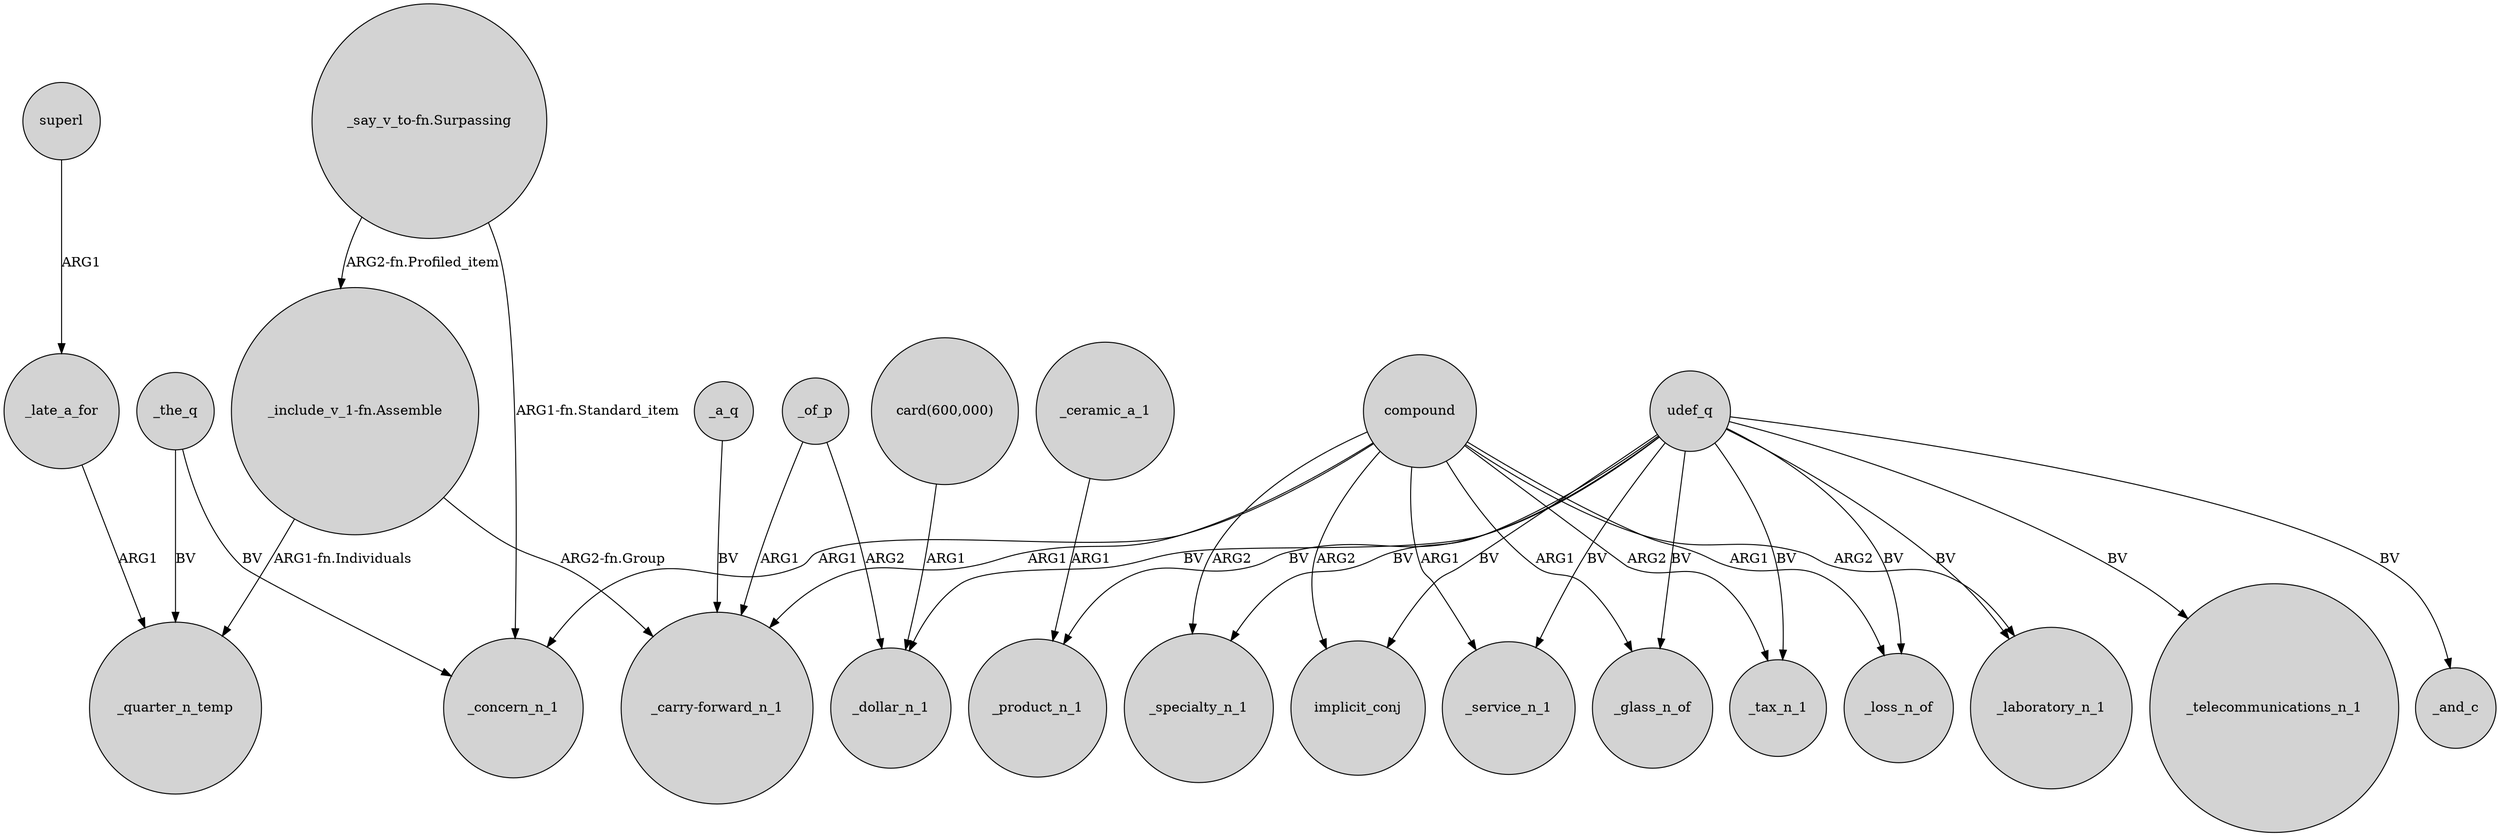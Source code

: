 digraph {
	node [shape=circle style=filled]
	_late_a_for -> _quarter_n_temp [label=ARG1]
	udef_q -> _service_n_1 [label=BV]
	_ceramic_a_1 -> _product_n_1 [label=ARG1]
	compound -> _specialty_n_1 [label=ARG2]
	udef_q -> _specialty_n_1 [label=BV]
	_the_q -> _quarter_n_temp [label=BV]
	superl -> _late_a_for [label=ARG1]
	udef_q -> _tax_n_1 [label=BV]
	"card(600,000)" -> _dollar_n_1 [label=ARG1]
	udef_q -> _product_n_1 [label=BV]
	udef_q -> _and_c [label=BV]
	_the_q -> _concern_n_1 [label=BV]
	compound -> implicit_conj [label=ARG2]
	compound -> _loss_n_of [label=ARG1]
	"_include_v_1-fn.Assemble" -> "_carry-forward_n_1" [label="ARG2-fn.Group"]
	"_say_v_to-fn.Surpassing" -> "_include_v_1-fn.Assemble" [label="ARG2-fn.Profiled_item"]
	_a_q -> "_carry-forward_n_1" [label=BV]
	udef_q -> _loss_n_of [label=BV]
	compound -> _tax_n_1 [label=ARG2]
	_of_p -> "_carry-forward_n_1" [label=ARG1]
	udef_q -> _dollar_n_1 [label=BV]
	compound -> _concern_n_1 [label=ARG1]
	udef_q -> _laboratory_n_1 [label=BV]
	udef_q -> _telecommunications_n_1 [label=BV]
	udef_q -> _glass_n_of [label=BV]
	"_include_v_1-fn.Assemble" -> _quarter_n_temp [label="ARG1-fn.Individuals"]
	compound -> _laboratory_n_1 [label=ARG2]
	_of_p -> _dollar_n_1 [label=ARG2]
	compound -> _service_n_1 [label=ARG1]
	compound -> _glass_n_of [label=ARG1]
	udef_q -> implicit_conj [label=BV]
	compound -> "_carry-forward_n_1" [label=ARG1]
	"_say_v_to-fn.Surpassing" -> _concern_n_1 [label="ARG1-fn.Standard_item"]
}
